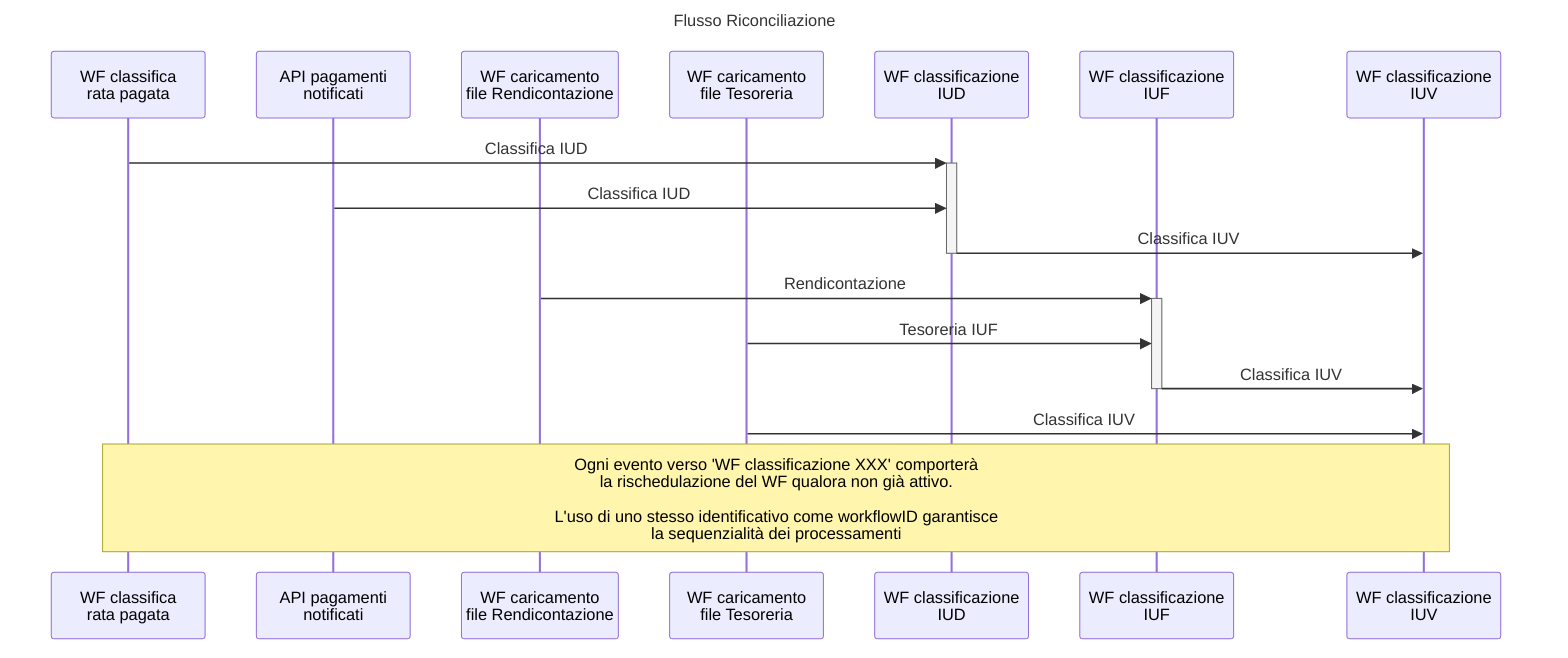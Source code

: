 ---
title: Flusso Riconciliazione
---
sequenceDiagram
    participant WF_RT as WF classifica<BR />rata pagata
    participant API_RT_N as API pagamenti<BR />notificati
    participant WF_R as WF caricamento<BR />file Rendicontazione
    participant WF_T as WF caricamento<BR />file Tesoreria
    participant WF_CLS_IUD as WF classificazione<BR />IUD
    participant WF_CLS_IUF as WF classificazione<BR />IUF
    participant WF_CLS_IUV as WF classificazione<BR />IUV

    WF_RT ->>+ WF_CLS_IUD: Classifica IUD
    API_RT_N ->> WF_CLS_IUD: Classifica IUD
    WF_CLS_IUD ->>- WF_CLS_IUV: Classifica IUV
    WF_R ->>+ WF_CLS_IUF: Rendicontazione
    WF_T ->> WF_CLS_IUF: Tesoreria IUF
    WF_CLS_IUF ->>- WF_CLS_IUV: Classifica IUV
    WF_T ->> WF_CLS_IUV: Classifica IUV

    note over WF_RT,WF_CLS_IUV: Ogni evento verso 'WF classificazione XXX' comporterà<BR />la rischedulazione del WF qualora non già attivo.<BR/><BR/>L'uso di uno stesso identificativo come workflowID garantisce<BR />la sequenzialità dei processamenti